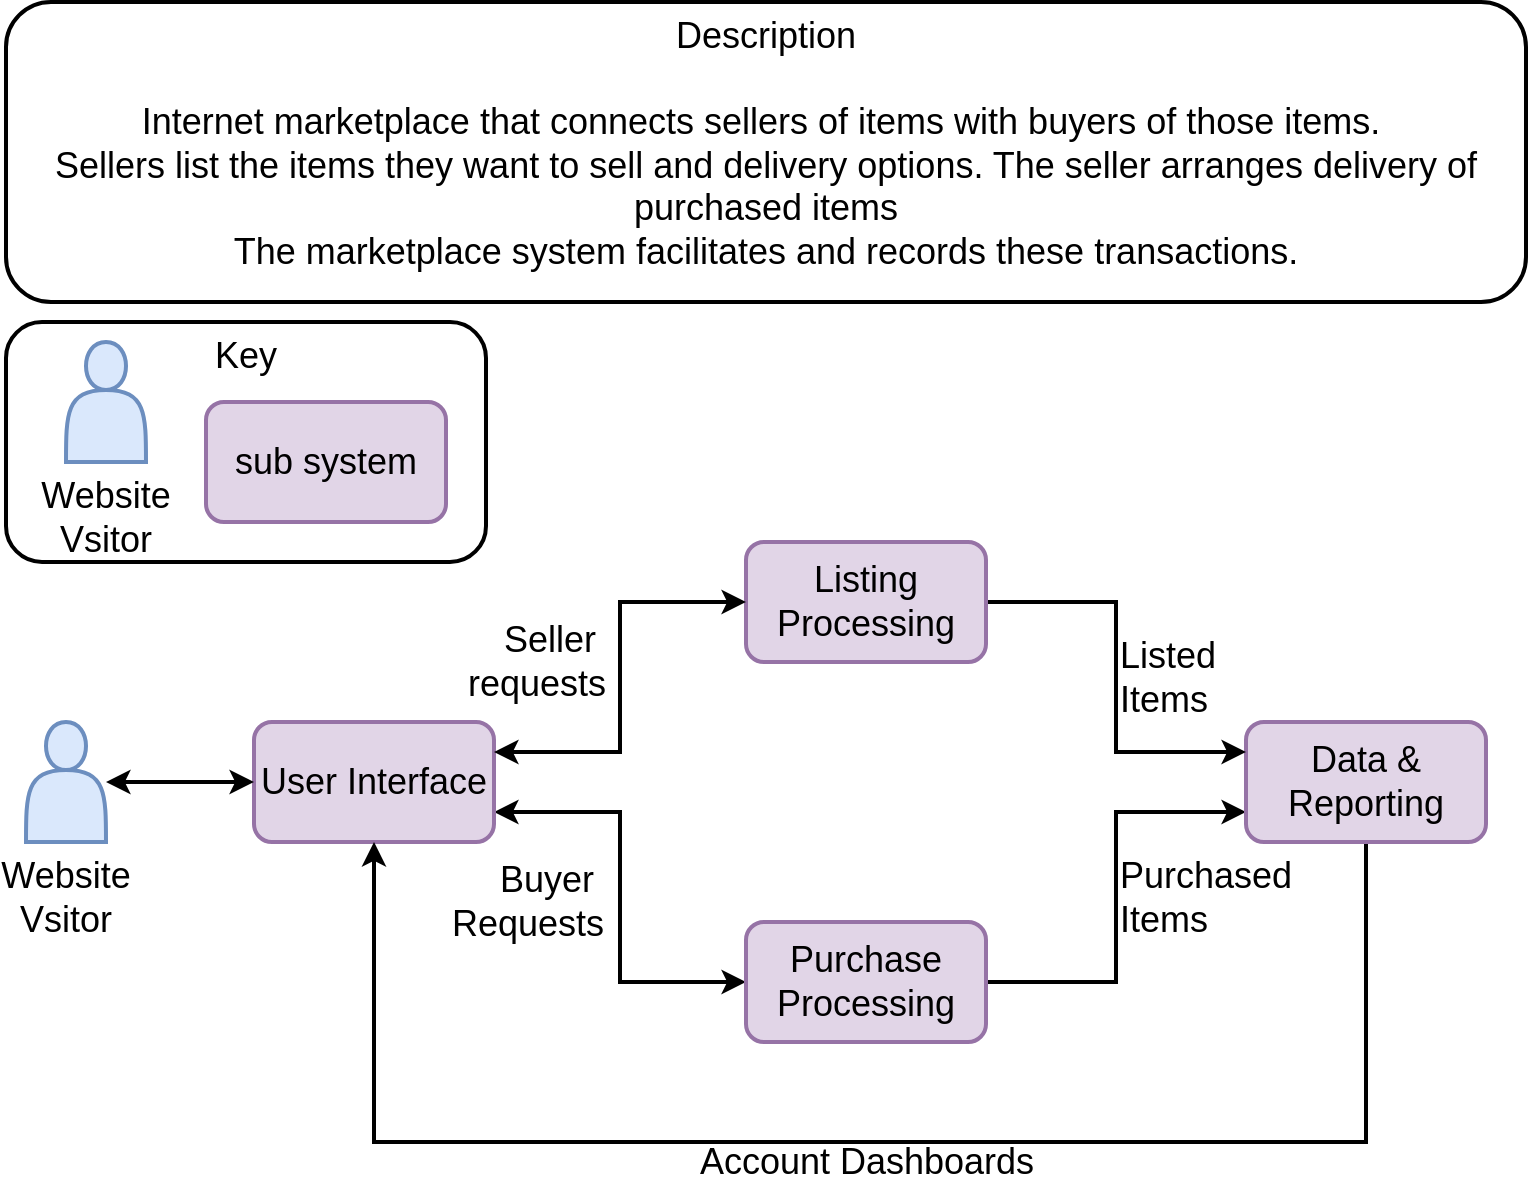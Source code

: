 <mxfile version="24.2.3" type="google">
  <diagram name="Page-1" id="7i0HS5fh59K__IMDZCdu">
    <mxGraphModel grid="1" page="1" gridSize="10" guides="1" tooltips="1" connect="1" arrows="1" fold="1" pageScale="1" pageWidth="827" pageHeight="1169" math="0" shadow="0">
      <root>
        <mxCell id="0" />
        <mxCell id="1" parent="0" />
        <mxCell id="WhQkZwucECTdEOtA8K1i-10" value="Buyer&amp;nbsp;&lt;div style=&quot;font-size: 18px;&quot;&gt;Requests&lt;/div&gt;" style="edgeStyle=orthogonalEdgeStyle;rounded=0;orthogonalLoop=1;jettySize=auto;html=1;entryX=0;entryY=0.5;entryDx=0;entryDy=0;startArrow=classic;startFill=1;fontSize=18;strokeWidth=2;labelBackgroundColor=none;align=right;exitX=1;exitY=0.75;exitDx=0;exitDy=0;" edge="1" parent="1" source="WhQkZwucECTdEOtA8K1i-6" target="WhQkZwucECTdEOtA8K1i-9">
          <mxGeometry x="0.024" y="-7" relative="1" as="geometry">
            <mxPoint as="offset" />
          </mxGeometry>
        </mxCell>
        <UserObject label="User Interface" link="https://judewoodprofessional.atlassian.net/wiki/x/CQAW" id="WhQkZwucECTdEOtA8K1i-6">
          <mxCell style="rounded=1;whiteSpace=wrap;html=1;fillColor=#e1d5e7;strokeColor=#9673a6;fontSize=18;strokeWidth=2;labelBackgroundColor=none;" vertex="1" parent="1">
            <mxGeometry x="-696" y="-790" width="120" height="60" as="geometry" />
          </mxCell>
        </UserObject>
        <mxCell id="WhQkZwucECTdEOtA8K1i-12" value="Purchased&amp;nbsp;&lt;div style=&quot;font-size: 18px;&quot;&gt;Items&amp;nbsp;&lt;/div&gt;" style="edgeStyle=orthogonalEdgeStyle;rounded=0;orthogonalLoop=1;jettySize=auto;html=1;entryX=0;entryY=0.75;entryDx=0;entryDy=0;startArrow=none;startFill=0;fontSize=18;strokeWidth=2;labelBackgroundColor=none;align=left;" edge="1" parent="1" source="WhQkZwucECTdEOtA8K1i-9" target="WhQkZwucECTdEOtA8K1i-11">
          <mxGeometry relative="1" as="geometry" />
        </mxCell>
        <UserObject label="Purchase&lt;div style=&quot;font-size: 18px;&quot;&gt;Processing&lt;/div&gt;" link="https://judewoodprofessional.atlassian.net/wiki/x/JoAY" id="WhQkZwucECTdEOtA8K1i-9">
          <mxCell style="rounded=1;whiteSpace=wrap;html=1;fillColor=#e1d5e7;strokeColor=#9673a6;fontSize=18;strokeWidth=2;labelBackgroundColor=none;" vertex="1" parent="1">
            <mxGeometry x="-450" y="-690" width="120" height="60" as="geometry" />
          </mxCell>
        </UserObject>
        <mxCell id="tyQ9Ip8bSsovpUT6uGbB-12" value="Account Dashboards" style="edgeStyle=orthogonalEdgeStyle;rounded=0;orthogonalLoop=1;jettySize=auto;html=1;entryX=0.5;entryY=1;entryDx=0;entryDy=0;strokeWidth=2;fontSize=18;labelBackgroundColor=none;" edge="1" parent="1" source="WhQkZwucECTdEOtA8K1i-11" target="WhQkZwucECTdEOtA8K1i-6">
          <mxGeometry x="0.005" y="10" relative="1" as="geometry">
            <Array as="points">
              <mxPoint x="-140" y="-580" />
              <mxPoint x="-636" y="-580" />
            </Array>
            <mxPoint as="offset" />
          </mxGeometry>
        </mxCell>
        <mxCell id="WhQkZwucECTdEOtA8K1i-11" value="&lt;div style=&quot;font-size: 18px;&quot;&gt;Data &amp;amp;&lt;/div&gt;Reporting" style="rounded=1;whiteSpace=wrap;html=1;fillColor=#e1d5e7;strokeColor=#9673a6;fontSize=18;strokeWidth=2;labelBackgroundColor=none;" vertex="1" parent="1">
          <mxGeometry x="-200" y="-790" width="120" height="60" as="geometry" />
        </mxCell>
        <mxCell id="bnqMVER4PhRWbPe9dfjj-3" value="Key" style="rounded=1;whiteSpace=wrap;html=1;labelPosition=center;verticalLabelPosition=middle;align=center;verticalAlign=top;fontSize=18;labelBackgroundColor=none;strokeWidth=2;" vertex="1" parent="1">
          <mxGeometry x="-820" y="-990" width="240" height="120" as="geometry" />
        </mxCell>
        <mxCell id="bnqMVER4PhRWbPe9dfjj-4" value="&lt;font style=&quot;font-size: 18px;&quot; color=&quot;#000000&quot;&gt;Website&lt;/font&gt;&lt;div style=&quot;font-size: 18px;&quot;&gt;&lt;font style=&quot;font-size: 18px;&quot; color=&quot;#000000&quot;&gt;Vsitor&lt;/font&gt;&lt;/div&gt;" style="shape=actor;whiteSpace=wrap;html=1;fillColor=#dae8fc;strokeColor=#6c8ebf;labelPosition=center;verticalLabelPosition=bottom;align=center;verticalAlign=top;fontSize=18;strokeWidth=2;labelBackgroundColor=none;" vertex="1" parent="1">
          <mxGeometry x="-790" y="-980" width="40" height="60" as="geometry" />
        </mxCell>
        <mxCell id="bnqMVER4PhRWbPe9dfjj-6" value="sub system" style="rounded=1;whiteSpace=wrap;html=1;fillColor=#e1d5e7;strokeColor=#9673a6;fontSize=18;strokeWidth=2;labelBackgroundColor=none;" vertex="1" parent="1">
          <mxGeometry x="-720" y="-950" width="120" height="60" as="geometry" />
        </mxCell>
        <mxCell id="tyQ9Ip8bSsovpUT6uGbB-8" value="Listed&amp;nbsp;&lt;div&gt;Items&lt;/div&gt;" style="edgeStyle=orthogonalEdgeStyle;rounded=0;orthogonalLoop=1;jettySize=auto;html=1;entryX=0;entryY=0.25;entryDx=0;entryDy=0;strokeWidth=2;startArrow=none;startFill=0;fontSize=18;labelBackgroundColor=none;align=left;" edge="1" parent="1" source="tyQ9Ip8bSsovpUT6uGbB-1" target="WhQkZwucECTdEOtA8K1i-11">
          <mxGeometry relative="1" as="geometry" />
        </mxCell>
        <mxCell id="tyQ9Ip8bSsovpUT6uGbB-1" value="Listing&lt;div style=&quot;font-size: 18px;&quot;&gt;Processing&lt;/div&gt;" style="rounded=1;whiteSpace=wrap;html=1;fillColor=#e1d5e7;strokeColor=#9673a6;fontSize=18;strokeWidth=2;labelBackgroundColor=none;" vertex="1" parent="1">
          <mxGeometry x="-450" y="-880" width="120" height="60" as="geometry" />
        </mxCell>
        <mxCell id="tyQ9Ip8bSsovpUT6uGbB-3" value="&lt;div style=&quot;font-size: 18px;&quot;&gt;&lt;br style=&quot;font-size: 18px;&quot;&gt;&lt;/div&gt;&lt;div style=&quot;font-size: 18px;&quot;&gt;&lt;br style=&quot;font-size: 18px;&quot;&gt;&lt;/div&gt;" style="edgeStyle=orthogonalEdgeStyle;rounded=0;orthogonalLoop=1;jettySize=auto;html=1;entryX=0;entryY=0.5;entryDx=0;entryDy=0;startArrow=classic;startFill=1;fontSize=18;strokeWidth=2;labelBackgroundColor=none;exitX=1;exitY=0.25;exitDx=0;exitDy=0;" edge="1" parent="1" source="WhQkZwucECTdEOtA8K1i-6" target="tyQ9Ip8bSsovpUT6uGbB-1">
          <mxGeometry relative="1" as="geometry">
            <mxPoint x="-566" y="-750" as="sourcePoint" />
            <mxPoint x="-440" y="-650" as="targetPoint" />
          </mxGeometry>
        </mxCell>
        <mxCell id="tyQ9Ip8bSsovpUT6uGbB-4" value="Seller&amp;nbsp;&lt;div style=&quot;font-size: 18px;&quot;&gt;requests&lt;/div&gt;" style="edgeLabel;html=1;align=right;verticalAlign=middle;resizable=0;points=[];labelBackgroundColor=none;fontSize=18;" connectable="0" vertex="1" parent="tyQ9Ip8bSsovpUT6uGbB-3">
          <mxGeometry x="0.127" y="3" relative="1" as="geometry">
            <mxPoint x="-4" y="5" as="offset" />
          </mxGeometry>
        </mxCell>
        <mxCell id="tyQ9Ip8bSsovpUT6uGbB-9" value="&lt;font style=&quot;font-size: 18px;&quot; color=&quot;#000000&quot;&gt;Website&lt;/font&gt;&lt;div style=&quot;font-size: 18px;&quot;&gt;&lt;font style=&quot;font-size: 18px;&quot; color=&quot;#000000&quot;&gt;Vsitor&lt;/font&gt;&lt;/div&gt;" style="shape=actor;whiteSpace=wrap;html=1;fillColor=#dae8fc;strokeColor=#6c8ebf;labelPosition=center;verticalLabelPosition=bottom;align=center;verticalAlign=top;fontSize=18;strokeWidth=2;labelBackgroundColor=none;" vertex="1" parent="1">
          <mxGeometry x="-810" y="-790" width="40" height="60" as="geometry" />
        </mxCell>
        <mxCell id="tyQ9Ip8bSsovpUT6uGbB-10" style="edgeStyle=orthogonalEdgeStyle;rounded=0;orthogonalLoop=1;jettySize=auto;html=1;strokeWidth=2;startArrow=classic;startFill=1;fontSize=18;labelBackgroundColor=none;" edge="1" parent="1" source="tyQ9Ip8bSsovpUT6uGbB-9" target="WhQkZwucECTdEOtA8K1i-6">
          <mxGeometry relative="1" as="geometry">
            <mxPoint x="-320" y="-840" as="sourcePoint" />
            <mxPoint x="-190" y="-765" as="targetPoint" />
          </mxGeometry>
        </mxCell>
        <mxCell id="YFDi_EJo6m9hiwI_MBTn-1" value="Description&lt;div&gt;&lt;br&gt;&lt;div&gt;&lt;div&gt;Internet marketplace that connects sellers of items with buyers of those items.&amp;nbsp;&lt;/div&gt;&lt;div&gt;Sellers list the items they want to sell and delivery options. The seller arranges delivery of purchased items&lt;/div&gt;&lt;div&gt;&amp;nbsp;The marketplace system facilitates and records these transactions.&amp;nbsp;&lt;/div&gt;&lt;/div&gt;&lt;/div&gt;&lt;div&gt;&lt;br&gt;&lt;/div&gt;" style="rounded=1;whiteSpace=wrap;html=1;labelPosition=center;verticalLabelPosition=middle;align=center;verticalAlign=top;fontSize=18;labelBackgroundColor=none;strokeWidth=2;" vertex="1" parent="1">
          <mxGeometry x="-820" y="-1150" width="760" height="150" as="geometry" />
        </mxCell>
      </root>
    </mxGraphModel>
  </diagram>
</mxfile>
